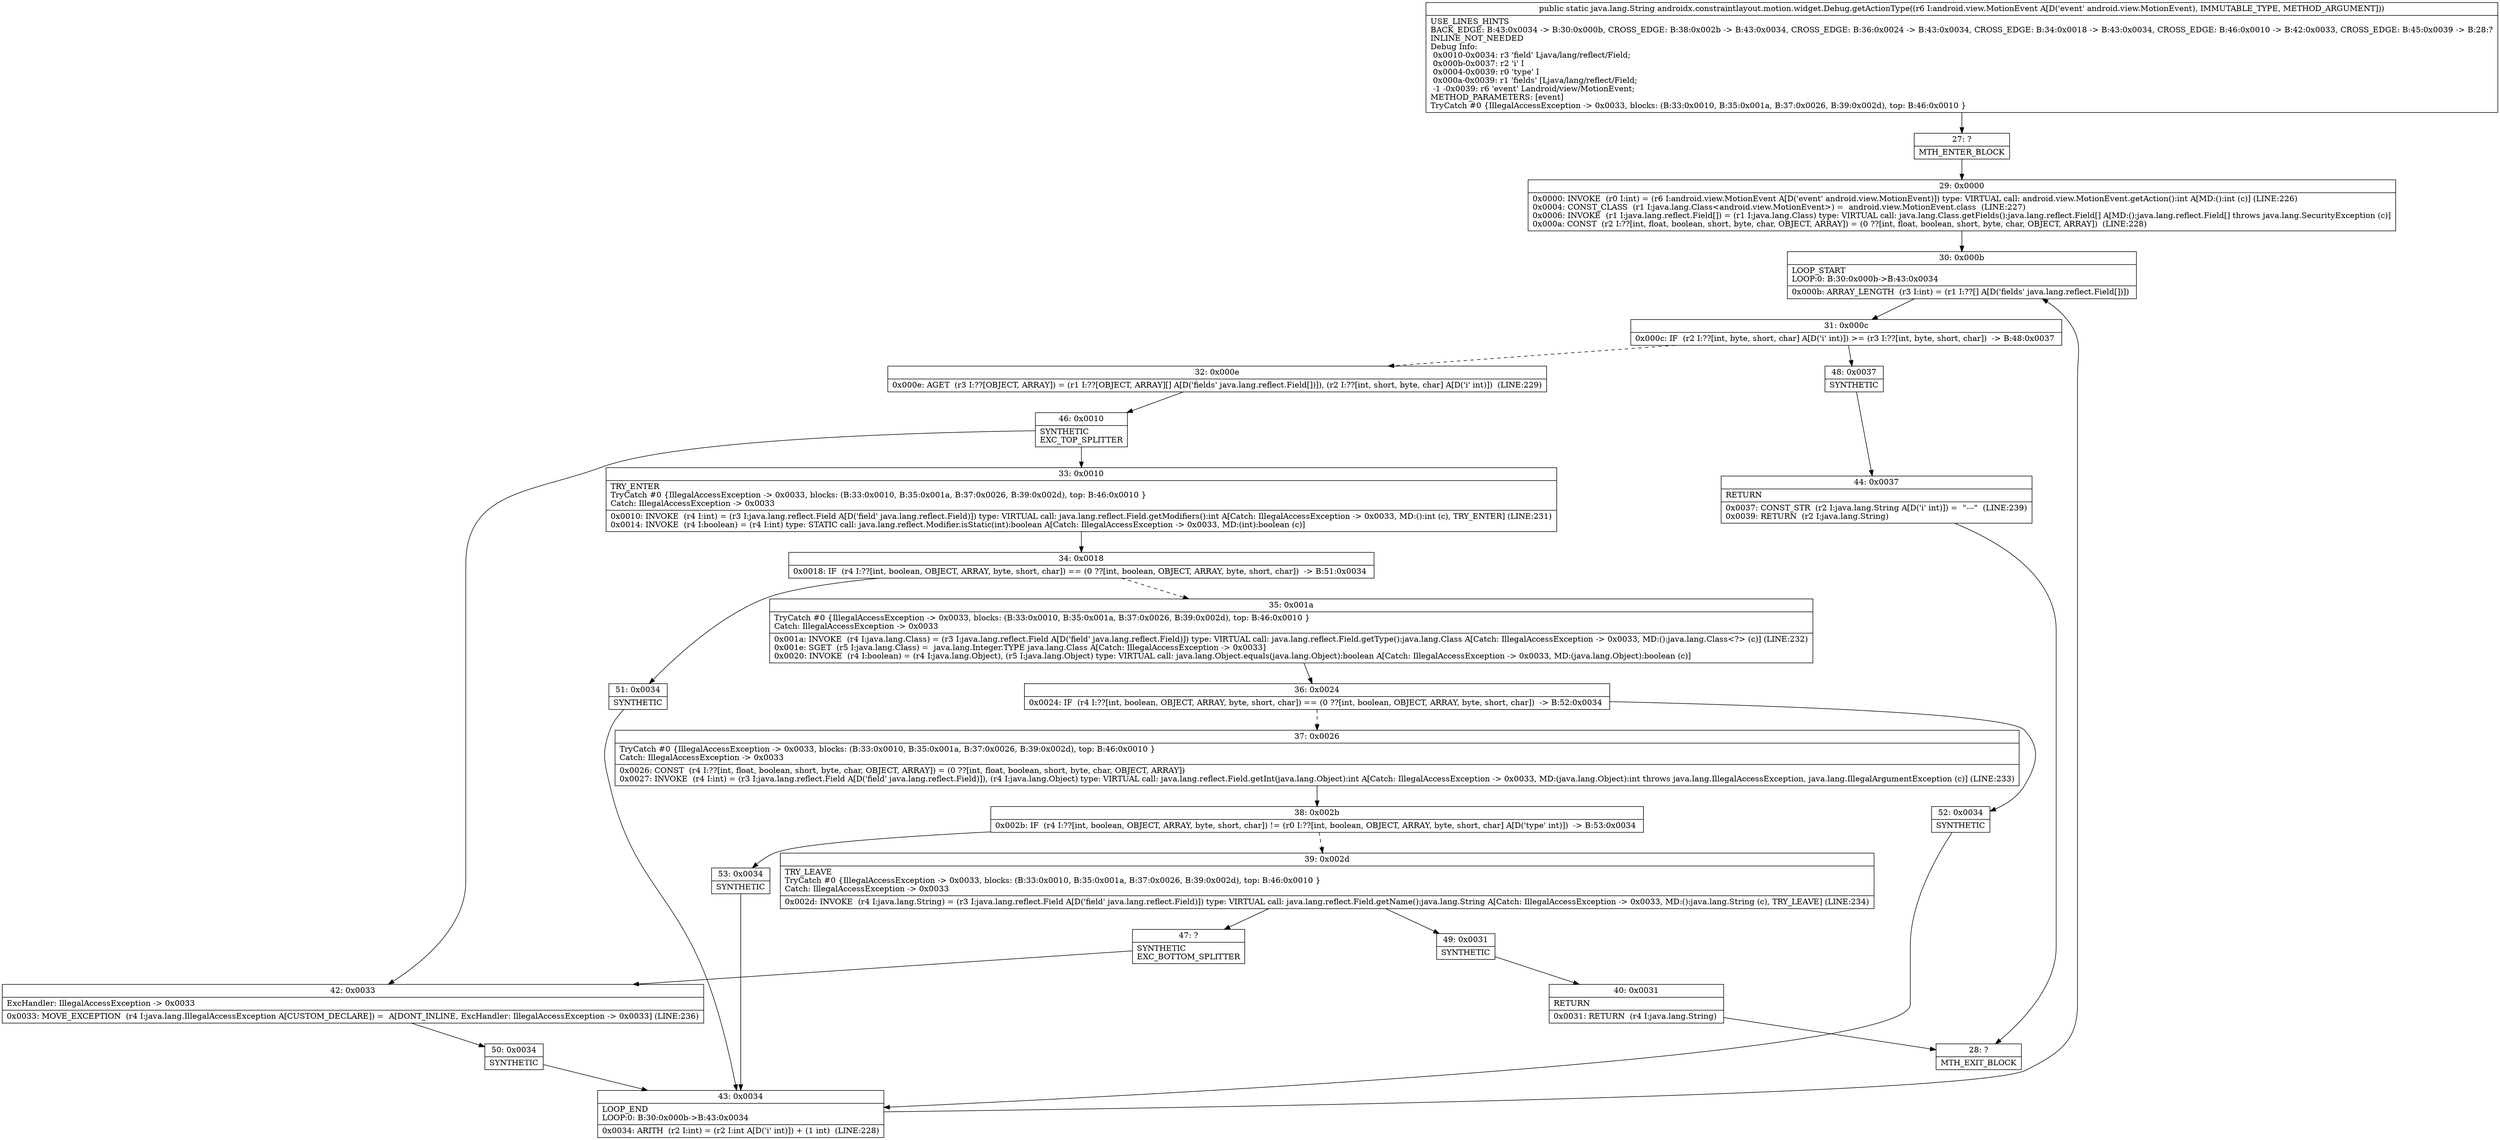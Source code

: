 digraph "CFG forandroidx.constraintlayout.motion.widget.Debug.getActionType(Landroid\/view\/MotionEvent;)Ljava\/lang\/String;" {
Node_27 [shape=record,label="{27\:\ ?|MTH_ENTER_BLOCK\l}"];
Node_29 [shape=record,label="{29\:\ 0x0000|0x0000: INVOKE  (r0 I:int) = (r6 I:android.view.MotionEvent A[D('event' android.view.MotionEvent)]) type: VIRTUAL call: android.view.MotionEvent.getAction():int A[MD:():int (c)] (LINE:226)\l0x0004: CONST_CLASS  (r1 I:java.lang.Class\<android.view.MotionEvent\>) =  android.view.MotionEvent.class  (LINE:227)\l0x0006: INVOKE  (r1 I:java.lang.reflect.Field[]) = (r1 I:java.lang.Class) type: VIRTUAL call: java.lang.Class.getFields():java.lang.reflect.Field[] A[MD:():java.lang.reflect.Field[] throws java.lang.SecurityException (c)]\l0x000a: CONST  (r2 I:??[int, float, boolean, short, byte, char, OBJECT, ARRAY]) = (0 ??[int, float, boolean, short, byte, char, OBJECT, ARRAY])  (LINE:228)\l}"];
Node_30 [shape=record,label="{30\:\ 0x000b|LOOP_START\lLOOP:0: B:30:0x000b\-\>B:43:0x0034\l|0x000b: ARRAY_LENGTH  (r3 I:int) = (r1 I:??[] A[D('fields' java.lang.reflect.Field[])]) \l}"];
Node_31 [shape=record,label="{31\:\ 0x000c|0x000c: IF  (r2 I:??[int, byte, short, char] A[D('i' int)]) \>= (r3 I:??[int, byte, short, char])  \-\> B:48:0x0037 \l}"];
Node_32 [shape=record,label="{32\:\ 0x000e|0x000e: AGET  (r3 I:??[OBJECT, ARRAY]) = (r1 I:??[OBJECT, ARRAY][] A[D('fields' java.lang.reflect.Field[])]), (r2 I:??[int, short, byte, char] A[D('i' int)])  (LINE:229)\l}"];
Node_46 [shape=record,label="{46\:\ 0x0010|SYNTHETIC\lEXC_TOP_SPLITTER\l}"];
Node_33 [shape=record,label="{33\:\ 0x0010|TRY_ENTER\lTryCatch #0 \{IllegalAccessException \-\> 0x0033, blocks: (B:33:0x0010, B:35:0x001a, B:37:0x0026, B:39:0x002d), top: B:46:0x0010 \}\lCatch: IllegalAccessException \-\> 0x0033\l|0x0010: INVOKE  (r4 I:int) = (r3 I:java.lang.reflect.Field A[D('field' java.lang.reflect.Field)]) type: VIRTUAL call: java.lang.reflect.Field.getModifiers():int A[Catch: IllegalAccessException \-\> 0x0033, MD:():int (c), TRY_ENTER] (LINE:231)\l0x0014: INVOKE  (r4 I:boolean) = (r4 I:int) type: STATIC call: java.lang.reflect.Modifier.isStatic(int):boolean A[Catch: IllegalAccessException \-\> 0x0033, MD:(int):boolean (c)]\l}"];
Node_34 [shape=record,label="{34\:\ 0x0018|0x0018: IF  (r4 I:??[int, boolean, OBJECT, ARRAY, byte, short, char]) == (0 ??[int, boolean, OBJECT, ARRAY, byte, short, char])  \-\> B:51:0x0034 \l}"];
Node_35 [shape=record,label="{35\:\ 0x001a|TryCatch #0 \{IllegalAccessException \-\> 0x0033, blocks: (B:33:0x0010, B:35:0x001a, B:37:0x0026, B:39:0x002d), top: B:46:0x0010 \}\lCatch: IllegalAccessException \-\> 0x0033\l|0x001a: INVOKE  (r4 I:java.lang.Class) = (r3 I:java.lang.reflect.Field A[D('field' java.lang.reflect.Field)]) type: VIRTUAL call: java.lang.reflect.Field.getType():java.lang.Class A[Catch: IllegalAccessException \-\> 0x0033, MD:():java.lang.Class\<?\> (c)] (LINE:232)\l0x001e: SGET  (r5 I:java.lang.Class) =  java.lang.Integer.TYPE java.lang.Class A[Catch: IllegalAccessException \-\> 0x0033]\l0x0020: INVOKE  (r4 I:boolean) = (r4 I:java.lang.Object), (r5 I:java.lang.Object) type: VIRTUAL call: java.lang.Object.equals(java.lang.Object):boolean A[Catch: IllegalAccessException \-\> 0x0033, MD:(java.lang.Object):boolean (c)]\l}"];
Node_36 [shape=record,label="{36\:\ 0x0024|0x0024: IF  (r4 I:??[int, boolean, OBJECT, ARRAY, byte, short, char]) == (0 ??[int, boolean, OBJECT, ARRAY, byte, short, char])  \-\> B:52:0x0034 \l}"];
Node_37 [shape=record,label="{37\:\ 0x0026|TryCatch #0 \{IllegalAccessException \-\> 0x0033, blocks: (B:33:0x0010, B:35:0x001a, B:37:0x0026, B:39:0x002d), top: B:46:0x0010 \}\lCatch: IllegalAccessException \-\> 0x0033\l|0x0026: CONST  (r4 I:??[int, float, boolean, short, byte, char, OBJECT, ARRAY]) = (0 ??[int, float, boolean, short, byte, char, OBJECT, ARRAY]) \l0x0027: INVOKE  (r4 I:int) = (r3 I:java.lang.reflect.Field A[D('field' java.lang.reflect.Field)]), (r4 I:java.lang.Object) type: VIRTUAL call: java.lang.reflect.Field.getInt(java.lang.Object):int A[Catch: IllegalAccessException \-\> 0x0033, MD:(java.lang.Object):int throws java.lang.IllegalAccessException, java.lang.IllegalArgumentException (c)] (LINE:233)\l}"];
Node_38 [shape=record,label="{38\:\ 0x002b|0x002b: IF  (r4 I:??[int, boolean, OBJECT, ARRAY, byte, short, char]) != (r0 I:??[int, boolean, OBJECT, ARRAY, byte, short, char] A[D('type' int)])  \-\> B:53:0x0034 \l}"];
Node_39 [shape=record,label="{39\:\ 0x002d|TRY_LEAVE\lTryCatch #0 \{IllegalAccessException \-\> 0x0033, blocks: (B:33:0x0010, B:35:0x001a, B:37:0x0026, B:39:0x002d), top: B:46:0x0010 \}\lCatch: IllegalAccessException \-\> 0x0033\l|0x002d: INVOKE  (r4 I:java.lang.String) = (r3 I:java.lang.reflect.Field A[D('field' java.lang.reflect.Field)]) type: VIRTUAL call: java.lang.reflect.Field.getName():java.lang.String A[Catch: IllegalAccessException \-\> 0x0033, MD:():java.lang.String (c), TRY_LEAVE] (LINE:234)\l}"];
Node_47 [shape=record,label="{47\:\ ?|SYNTHETIC\lEXC_BOTTOM_SPLITTER\l}"];
Node_49 [shape=record,label="{49\:\ 0x0031|SYNTHETIC\l}"];
Node_40 [shape=record,label="{40\:\ 0x0031|RETURN\l|0x0031: RETURN  (r4 I:java.lang.String) \l}"];
Node_28 [shape=record,label="{28\:\ ?|MTH_EXIT_BLOCK\l}"];
Node_53 [shape=record,label="{53\:\ 0x0034|SYNTHETIC\l}"];
Node_43 [shape=record,label="{43\:\ 0x0034|LOOP_END\lLOOP:0: B:30:0x000b\-\>B:43:0x0034\l|0x0034: ARITH  (r2 I:int) = (r2 I:int A[D('i' int)]) + (1 int)  (LINE:228)\l}"];
Node_52 [shape=record,label="{52\:\ 0x0034|SYNTHETIC\l}"];
Node_51 [shape=record,label="{51\:\ 0x0034|SYNTHETIC\l}"];
Node_42 [shape=record,label="{42\:\ 0x0033|ExcHandler: IllegalAccessException \-\> 0x0033\l|0x0033: MOVE_EXCEPTION  (r4 I:java.lang.IllegalAccessException A[CUSTOM_DECLARE]) =  A[DONT_INLINE, ExcHandler: IllegalAccessException \-\> 0x0033] (LINE:236)\l}"];
Node_50 [shape=record,label="{50\:\ 0x0034|SYNTHETIC\l}"];
Node_48 [shape=record,label="{48\:\ 0x0037|SYNTHETIC\l}"];
Node_44 [shape=record,label="{44\:\ 0x0037|RETURN\l|0x0037: CONST_STR  (r2 I:java.lang.String A[D('i' int)]) =  \"\-\-\-\"  (LINE:239)\l0x0039: RETURN  (r2 I:java.lang.String) \l}"];
MethodNode[shape=record,label="{public static java.lang.String androidx.constraintlayout.motion.widget.Debug.getActionType((r6 I:android.view.MotionEvent A[D('event' android.view.MotionEvent), IMMUTABLE_TYPE, METHOD_ARGUMENT]))  | USE_LINES_HINTS\lBACK_EDGE: B:43:0x0034 \-\> B:30:0x000b, CROSS_EDGE: B:38:0x002b \-\> B:43:0x0034, CROSS_EDGE: B:36:0x0024 \-\> B:43:0x0034, CROSS_EDGE: B:34:0x0018 \-\> B:43:0x0034, CROSS_EDGE: B:46:0x0010 \-\> B:42:0x0033, CROSS_EDGE: B:45:0x0039 \-\> B:28:?\lINLINE_NOT_NEEDED\lDebug Info:\l  0x0010\-0x0034: r3 'field' Ljava\/lang\/reflect\/Field;\l  0x000b\-0x0037: r2 'i' I\l  0x0004\-0x0039: r0 'type' I\l  0x000a\-0x0039: r1 'fields' [Ljava\/lang\/reflect\/Field;\l  \-1 \-0x0039: r6 'event' Landroid\/view\/MotionEvent;\lMETHOD_PARAMETERS: [event]\lTryCatch #0 \{IllegalAccessException \-\> 0x0033, blocks: (B:33:0x0010, B:35:0x001a, B:37:0x0026, B:39:0x002d), top: B:46:0x0010 \}\l}"];
MethodNode -> Node_27;Node_27 -> Node_29;
Node_29 -> Node_30;
Node_30 -> Node_31;
Node_31 -> Node_32[style=dashed];
Node_31 -> Node_48;
Node_32 -> Node_46;
Node_46 -> Node_33;
Node_46 -> Node_42;
Node_33 -> Node_34;
Node_34 -> Node_35[style=dashed];
Node_34 -> Node_51;
Node_35 -> Node_36;
Node_36 -> Node_37[style=dashed];
Node_36 -> Node_52;
Node_37 -> Node_38;
Node_38 -> Node_39[style=dashed];
Node_38 -> Node_53;
Node_39 -> Node_47;
Node_39 -> Node_49;
Node_47 -> Node_42;
Node_49 -> Node_40;
Node_40 -> Node_28;
Node_53 -> Node_43;
Node_43 -> Node_30;
Node_52 -> Node_43;
Node_51 -> Node_43;
Node_42 -> Node_50;
Node_50 -> Node_43;
Node_48 -> Node_44;
Node_44 -> Node_28;
}

